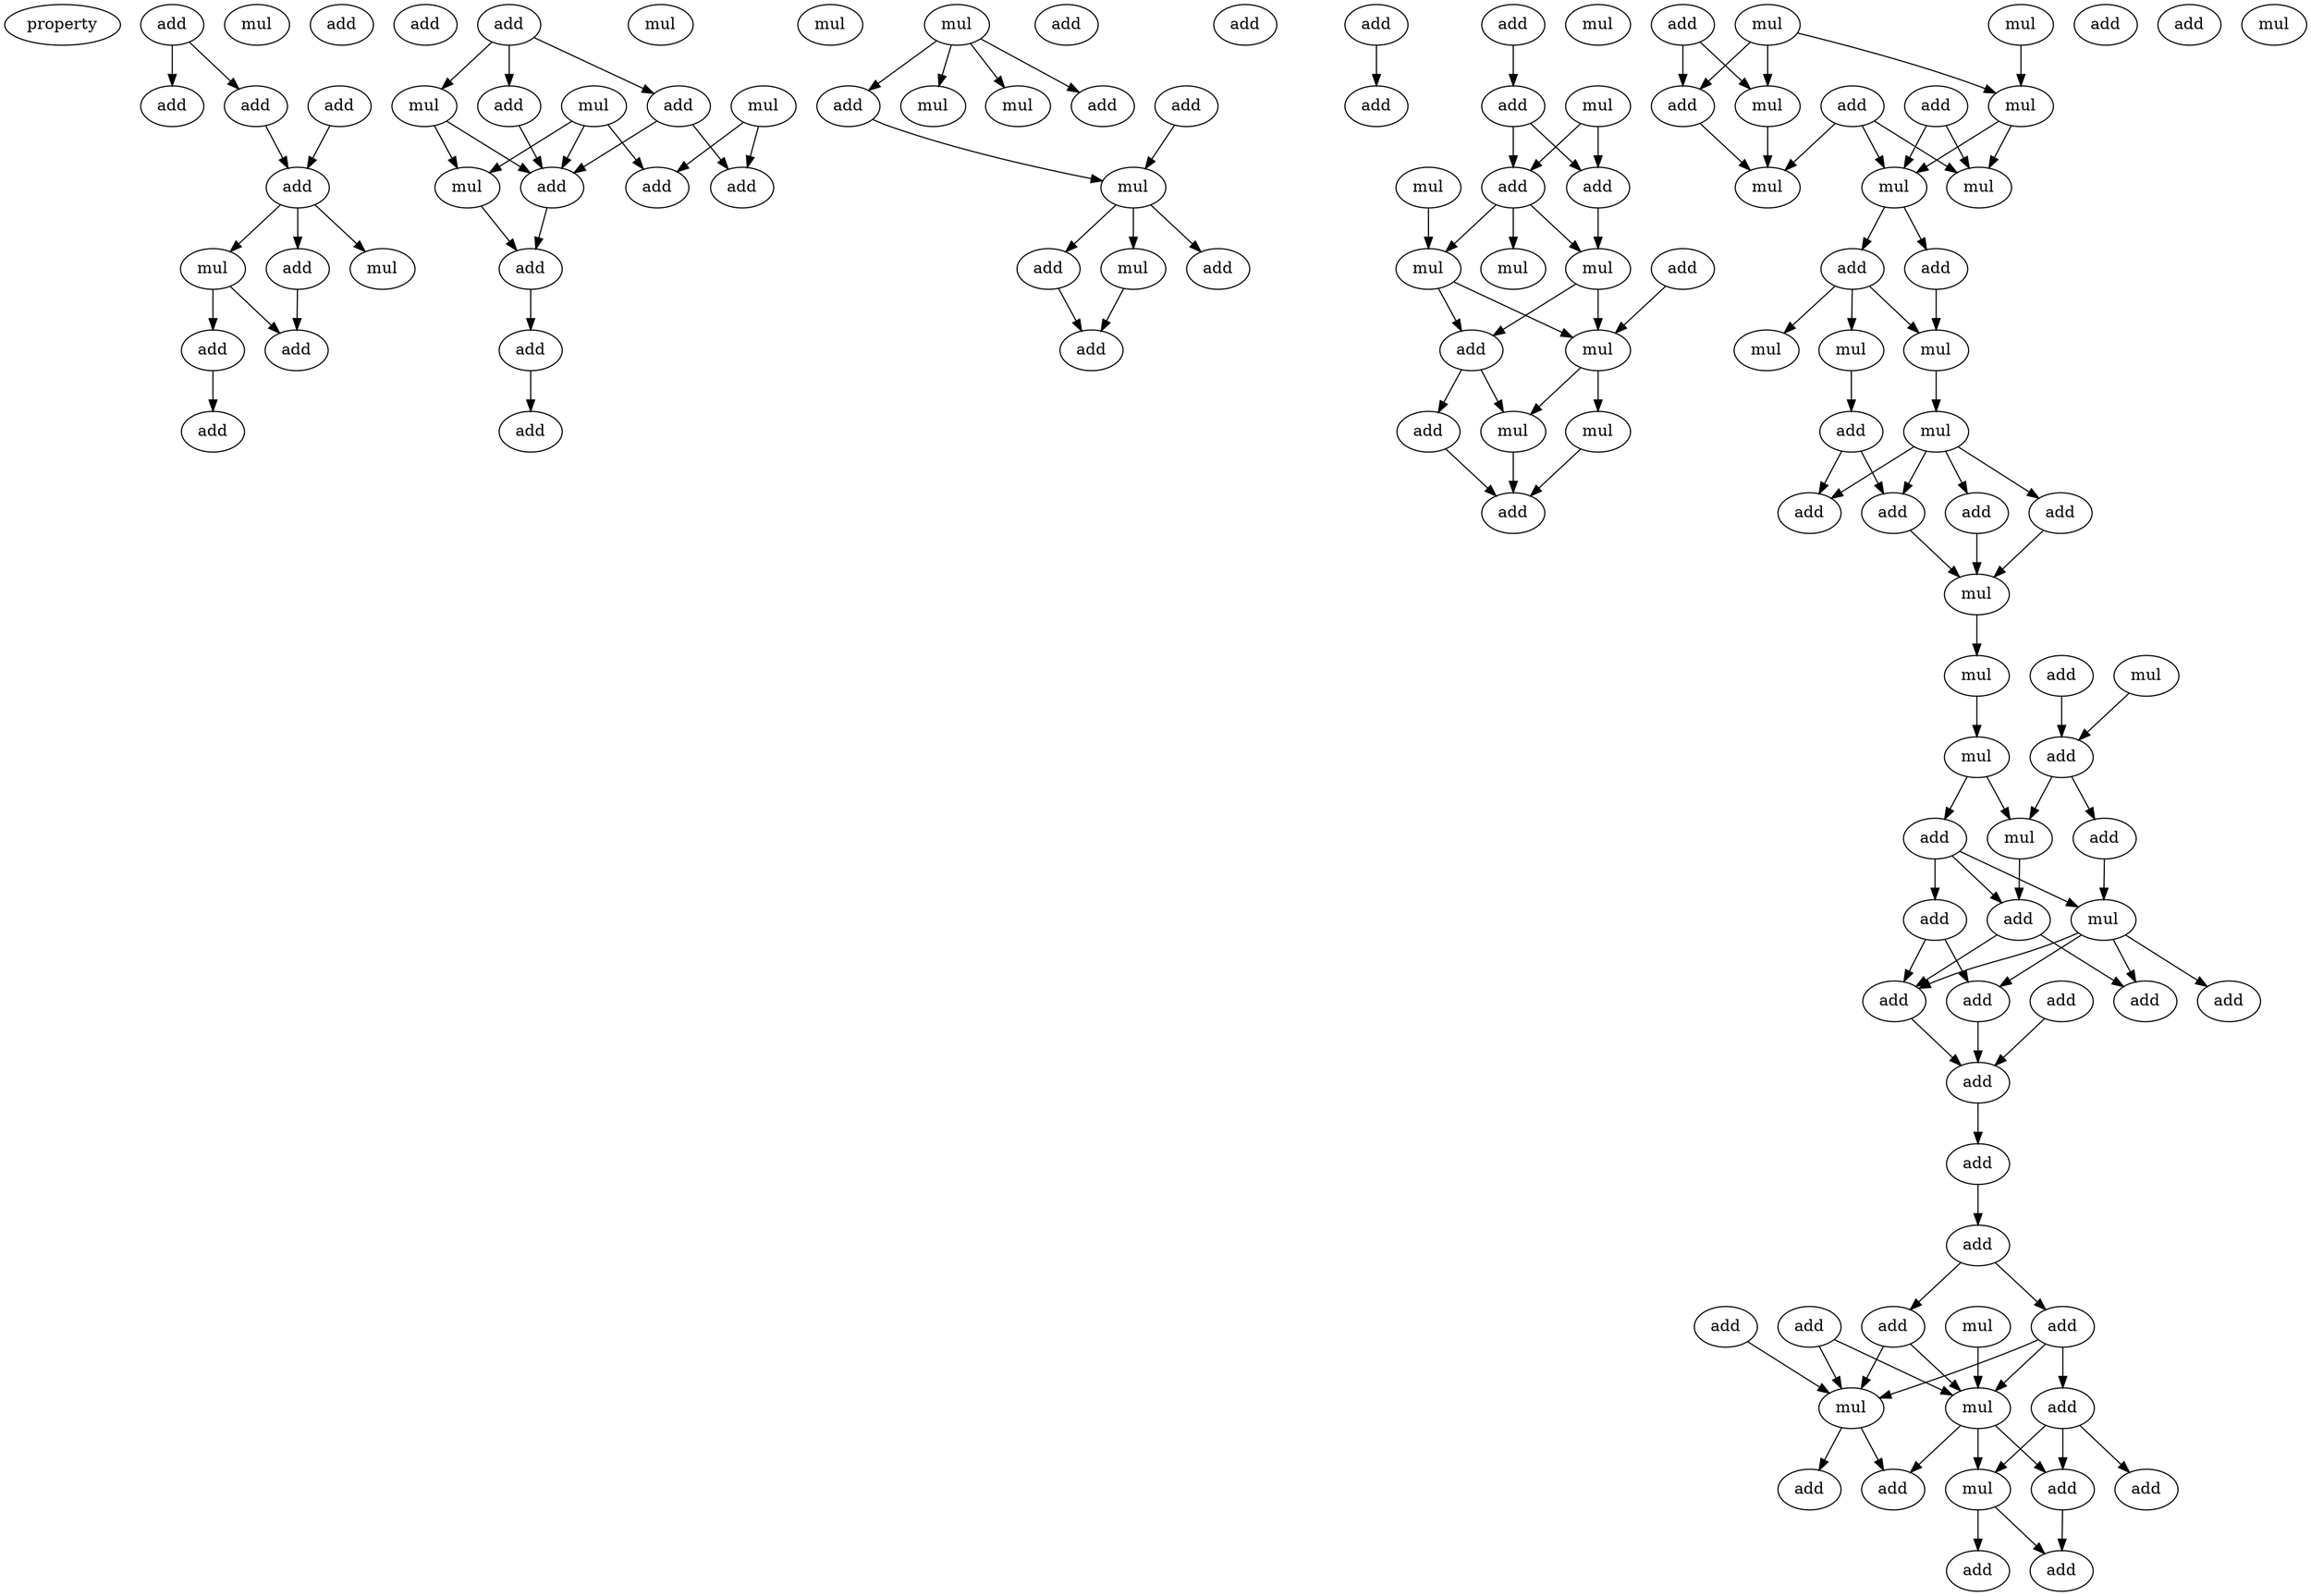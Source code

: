 digraph {
    node [fontcolor=black]
    property [mul=2,lf=1.7]
    0 [ label = add ];
    1 [ label = add ];
    2 [ label = mul ];
    3 [ label = add ];
    4 [ label = add ];
    5 [ label = add ];
    6 [ label = add ];
    7 [ label = mul ];
    8 [ label = add ];
    9 [ label = mul ];
    10 [ label = add ];
    11 [ label = add ];
    12 [ label = add ];
    13 [ label = add ];
    14 [ label = add ];
    15 [ label = mul ];
    16 [ label = add ];
    17 [ label = mul ];
    18 [ label = add ];
    19 [ label = mul ];
    20 [ label = add ];
    21 [ label = mul ];
    22 [ label = add ];
    23 [ label = add ];
    24 [ label = add ];
    25 [ label = add ];
    26 [ label = mul ];
    27 [ label = mul ];
    28 [ label = add ];
    29 [ label = mul ];
    30 [ label = add ];
    31 [ label = add ];
    32 [ label = add ];
    33 [ label = mul ];
    34 [ label = mul ];
    35 [ label = add ];
    36 [ label = mul ];
    37 [ label = add ];
    38 [ label = mul ];
    39 [ label = add ];
    40 [ label = add ];
    41 [ label = add ];
    42 [ label = add ];
    43 [ label = add ];
    44 [ label = add ];
    45 [ label = mul ];
    46 [ label = add ];
    47 [ label = add ];
    48 [ label = mul ];
    49 [ label = add ];
    50 [ label = add ];
    51 [ label = mul ];
    52 [ label = mul ];
    53 [ label = mul ];
    54 [ label = mul ];
    55 [ label = mul ];
    56 [ label = add ];
    57 [ label = add ];
    58 [ label = mul ];
    59 [ label = mul ];
    60 [ label = add ];
    61 [ label = mul ];
    62 [ label = add ];
    63 [ label = mul ];
    64 [ label = add ];
    65 [ label = mul ];
    66 [ label = mul ];
    67 [ label = add ];
    68 [ label = add ];
    69 [ label = mul ];
    70 [ label = mul ];
    71 [ label = mul ];
    72 [ label = add ];
    73 [ label = add ];
    74 [ label = mul ];
    75 [ label = mul ];
    76 [ label = mul ];
    77 [ label = add ];
    78 [ label = mul ];
    79 [ label = add ];
    80 [ label = add ];
    81 [ label = add ];
    82 [ label = add ];
    83 [ label = mul ];
    84 [ label = add ];
    85 [ label = mul ];
    86 [ label = mul ];
    87 [ label = add ];
    88 [ label = mul ];
    89 [ label = add ];
    90 [ label = mul ];
    91 [ label = add ];
    92 [ label = add ];
    93 [ label = mul ];
    94 [ label = add ];
    95 [ label = add ];
    96 [ label = add ];
    97 [ label = add ];
    98 [ label = add ];
    99 [ label = add ];
    100 [ label = add ];
    101 [ label = add ];
    102 [ label = add ];
    103 [ label = add ];
    104 [ label = mul ];
    105 [ label = add ];
    106 [ label = add ];
    107 [ label = add ];
    108 [ label = add ];
    109 [ label = mul ];
    110 [ label = add ];
    111 [ label = mul ];
    112 [ label = add ];
    113 [ label = mul ];
    114 [ label = add ];
    115 [ label = add ];
    116 [ label = add ];
    117 [ label = add ];
    118 [ label = mul ];
    119 [ label = add ];
    120 [ label = add ];
    0 -> 1 [ name = 0 ];
    0 -> 3 [ name = 1 ];
    3 -> 6 [ name = 2 ];
    4 -> 6 [ name = 3 ];
    6 -> 7 [ name = 4 ];
    6 -> 8 [ name = 5 ];
    6 -> 9 [ name = 6 ];
    7 -> 11 [ name = 7 ];
    7 -> 12 [ name = 8 ];
    8 -> 12 [ name = 9 ];
    11 -> 13 [ name = 10 ];
    14 -> 16 [ name = 11 ];
    14 -> 17 [ name = 12 ];
    14 -> 18 [ name = 13 ];
    15 -> 22 [ name = 14 ];
    15 -> 23 [ name = 15 ];
    16 -> 20 [ name = 16 ];
    16 -> 23 [ name = 17 ];
    17 -> 20 [ name = 18 ];
    17 -> 21 [ name = 19 ];
    18 -> 20 [ name = 20 ];
    19 -> 20 [ name = 21 ];
    19 -> 21 [ name = 22 ];
    19 -> 22 [ name = 23 ];
    20 -> 24 [ name = 24 ];
    21 -> 24 [ name = 25 ];
    24 -> 25 [ name = 26 ];
    25 -> 28 [ name = 27 ];
    29 -> 32 [ name = 28 ];
    29 -> 33 [ name = 29 ];
    29 -> 34 [ name = 30 ];
    29 -> 35 [ name = 31 ];
    31 -> 36 [ name = 32 ];
    32 -> 36 [ name = 33 ];
    36 -> 37 [ name = 34 ];
    36 -> 38 [ name = 35 ];
    36 -> 39 [ name = 36 ];
    37 -> 40 [ name = 37 ];
    38 -> 40 [ name = 38 ];
    42 -> 43 [ name = 39 ];
    44 -> 46 [ name = 40 ];
    45 -> 47 [ name = 41 ];
    45 -> 49 [ name = 42 ];
    46 -> 47 [ name = 43 ];
    46 -> 49 [ name = 44 ];
    47 -> 52 [ name = 45 ];
    47 -> 53 [ name = 46 ];
    47 -> 54 [ name = 47 ];
    48 -> 52 [ name = 48 ];
    49 -> 53 [ name = 49 ];
    50 -> 55 [ name = 50 ];
    52 -> 55 [ name = 51 ];
    52 -> 56 [ name = 52 ];
    53 -> 55 [ name = 53 ];
    53 -> 56 [ name = 54 ];
    55 -> 58 [ name = 55 ];
    55 -> 59 [ name = 56 ];
    56 -> 57 [ name = 57 ];
    56 -> 59 [ name = 58 ];
    57 -> 60 [ name = 59 ];
    58 -> 60 [ name = 60 ];
    59 -> 60 [ name = 61 ];
    61 -> 64 [ name = 62 ];
    61 -> 65 [ name = 63 ];
    61 -> 66 [ name = 64 ];
    62 -> 64 [ name = 65 ];
    62 -> 65 [ name = 66 ];
    63 -> 66 [ name = 67 ];
    64 -> 71 [ name = 68 ];
    65 -> 71 [ name = 69 ];
    66 -> 69 [ name = 70 ];
    66 -> 70 [ name = 71 ];
    67 -> 69 [ name = 72 ];
    67 -> 70 [ name = 73 ];
    67 -> 71 [ name = 74 ];
    68 -> 69 [ name = 75 ];
    68 -> 70 [ name = 76 ];
    70 -> 72 [ name = 77 ];
    70 -> 73 [ name = 78 ];
    72 -> 74 [ name = 79 ];
    72 -> 75 [ name = 80 ];
    72 -> 76 [ name = 81 ];
    73 -> 76 [ name = 82 ];
    74 -> 77 [ name = 83 ];
    76 -> 78 [ name = 84 ];
    77 -> 80 [ name = 85 ];
    77 -> 81 [ name = 86 ];
    78 -> 79 [ name = 87 ];
    78 -> 80 [ name = 88 ];
    78 -> 81 [ name = 89 ];
    78 -> 82 [ name = 90 ];
    79 -> 83 [ name = 91 ];
    81 -> 83 [ name = 92 ];
    82 -> 83 [ name = 93 ];
    83 -> 85 [ name = 94 ];
    85 -> 88 [ name = 95 ];
    86 -> 89 [ name = 96 ];
    87 -> 89 [ name = 97 ];
    88 -> 90 [ name = 98 ];
    88 -> 92 [ name = 99 ];
    89 -> 90 [ name = 100 ];
    89 -> 91 [ name = 101 ];
    90 -> 95 [ name = 102 ];
    91 -> 93 [ name = 103 ];
    92 -> 93 [ name = 104 ];
    92 -> 94 [ name = 105 ];
    92 -> 95 [ name = 106 ];
    93 -> 97 [ name = 107 ];
    93 -> 98 [ name = 108 ];
    93 -> 99 [ name = 109 ];
    93 -> 100 [ name = 110 ];
    94 -> 98 [ name = 111 ];
    94 -> 99 [ name = 112 ];
    95 -> 98 [ name = 113 ];
    95 -> 100 [ name = 114 ];
    96 -> 101 [ name = 115 ];
    98 -> 101 [ name = 116 ];
    99 -> 101 [ name = 117 ];
    101 -> 102 [ name = 118 ];
    102 -> 105 [ name = 119 ];
    105 -> 106 [ name = 120 ];
    105 -> 110 [ name = 121 ];
    106 -> 111 [ name = 122 ];
    106 -> 112 [ name = 123 ];
    106 -> 113 [ name = 124 ];
    107 -> 111 [ name = 125 ];
    107 -> 113 [ name = 126 ];
    108 -> 111 [ name = 127 ];
    109 -> 113 [ name = 128 ];
    110 -> 111 [ name = 129 ];
    110 -> 113 [ name = 130 ];
    111 -> 115 [ name = 131 ];
    111 -> 117 [ name = 132 ];
    112 -> 114 [ name = 133 ];
    112 -> 116 [ name = 134 ];
    112 -> 118 [ name = 135 ];
    113 -> 116 [ name = 136 ];
    113 -> 117 [ name = 137 ];
    113 -> 118 [ name = 138 ];
    116 -> 120 [ name = 139 ];
    118 -> 119 [ name = 140 ];
    118 -> 120 [ name = 141 ];
}
